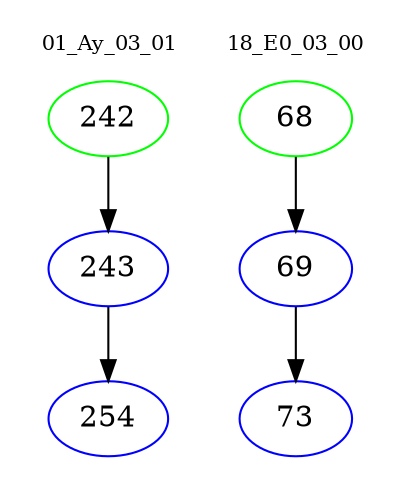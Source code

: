 digraph{
subgraph cluster_0 {
color = white
label = "01_Ay_03_01";
fontsize=10;
T0_242 [label="242", color="green"]
T0_242 -> T0_243 [color="black"]
T0_243 [label="243", color="blue"]
T0_243 -> T0_254 [color="black"]
T0_254 [label="254", color="blue"]
}
subgraph cluster_1 {
color = white
label = "18_E0_03_00";
fontsize=10;
T1_68 [label="68", color="green"]
T1_68 -> T1_69 [color="black"]
T1_69 [label="69", color="blue"]
T1_69 -> T1_73 [color="black"]
T1_73 [label="73", color="blue"]
}
}
